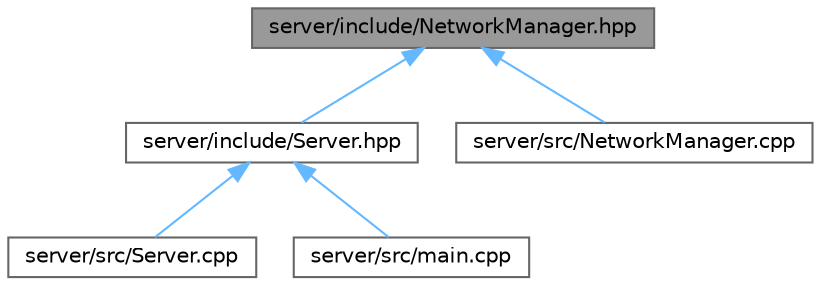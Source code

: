 digraph "server/include/NetworkManager.hpp"
{
 // LATEX_PDF_SIZE
  bgcolor="transparent";
  edge [fontname=Helvetica,fontsize=10,labelfontname=Helvetica,labelfontsize=10];
  node [fontname=Helvetica,fontsize=10,shape=box,height=0.2,width=0.4];
  Node1 [id="Node000001",label="server/include/NetworkManager.hpp",height=0.2,width=0.4,color="gray40", fillcolor="grey60", style="filled", fontcolor="black",tooltip="Declaration of the NetworkManager class."];
  Node1 -> Node2 [id="edge1_Node000001_Node000002",dir="back",color="steelblue1",style="solid",tooltip=" "];
  Node2 [id="Node000002",label="server/include/Server.hpp",height=0.2,width=0.4,color="grey40", fillcolor="white", style="filled",URL="$Server_8hpp.html",tooltip="Declaration of the Server class."];
  Node2 -> Node3 [id="edge2_Node000002_Node000003",dir="back",color="steelblue1",style="solid",tooltip=" "];
  Node3 [id="Node000003",label="server/src/Server.cpp",height=0.2,width=0.4,color="grey40", fillcolor="white", style="filled",URL="$Server_8cpp.html",tooltip=" "];
  Node2 -> Node4 [id="edge3_Node000002_Node000004",dir="back",color="steelblue1",style="solid",tooltip=" "];
  Node4 [id="Node000004",label="server/src/main.cpp",height=0.2,width=0.4,color="grey40", fillcolor="white", style="filled",URL="$server_2src_2main_8cpp.html",tooltip=" "];
  Node1 -> Node5 [id="edge4_Node000001_Node000005",dir="back",color="steelblue1",style="solid",tooltip=" "];
  Node5 [id="Node000005",label="server/src/NetworkManager.cpp",height=0.2,width=0.4,color="grey40", fillcolor="white", style="filled",URL="$NetworkManager_8cpp.html",tooltip=" "];
}

